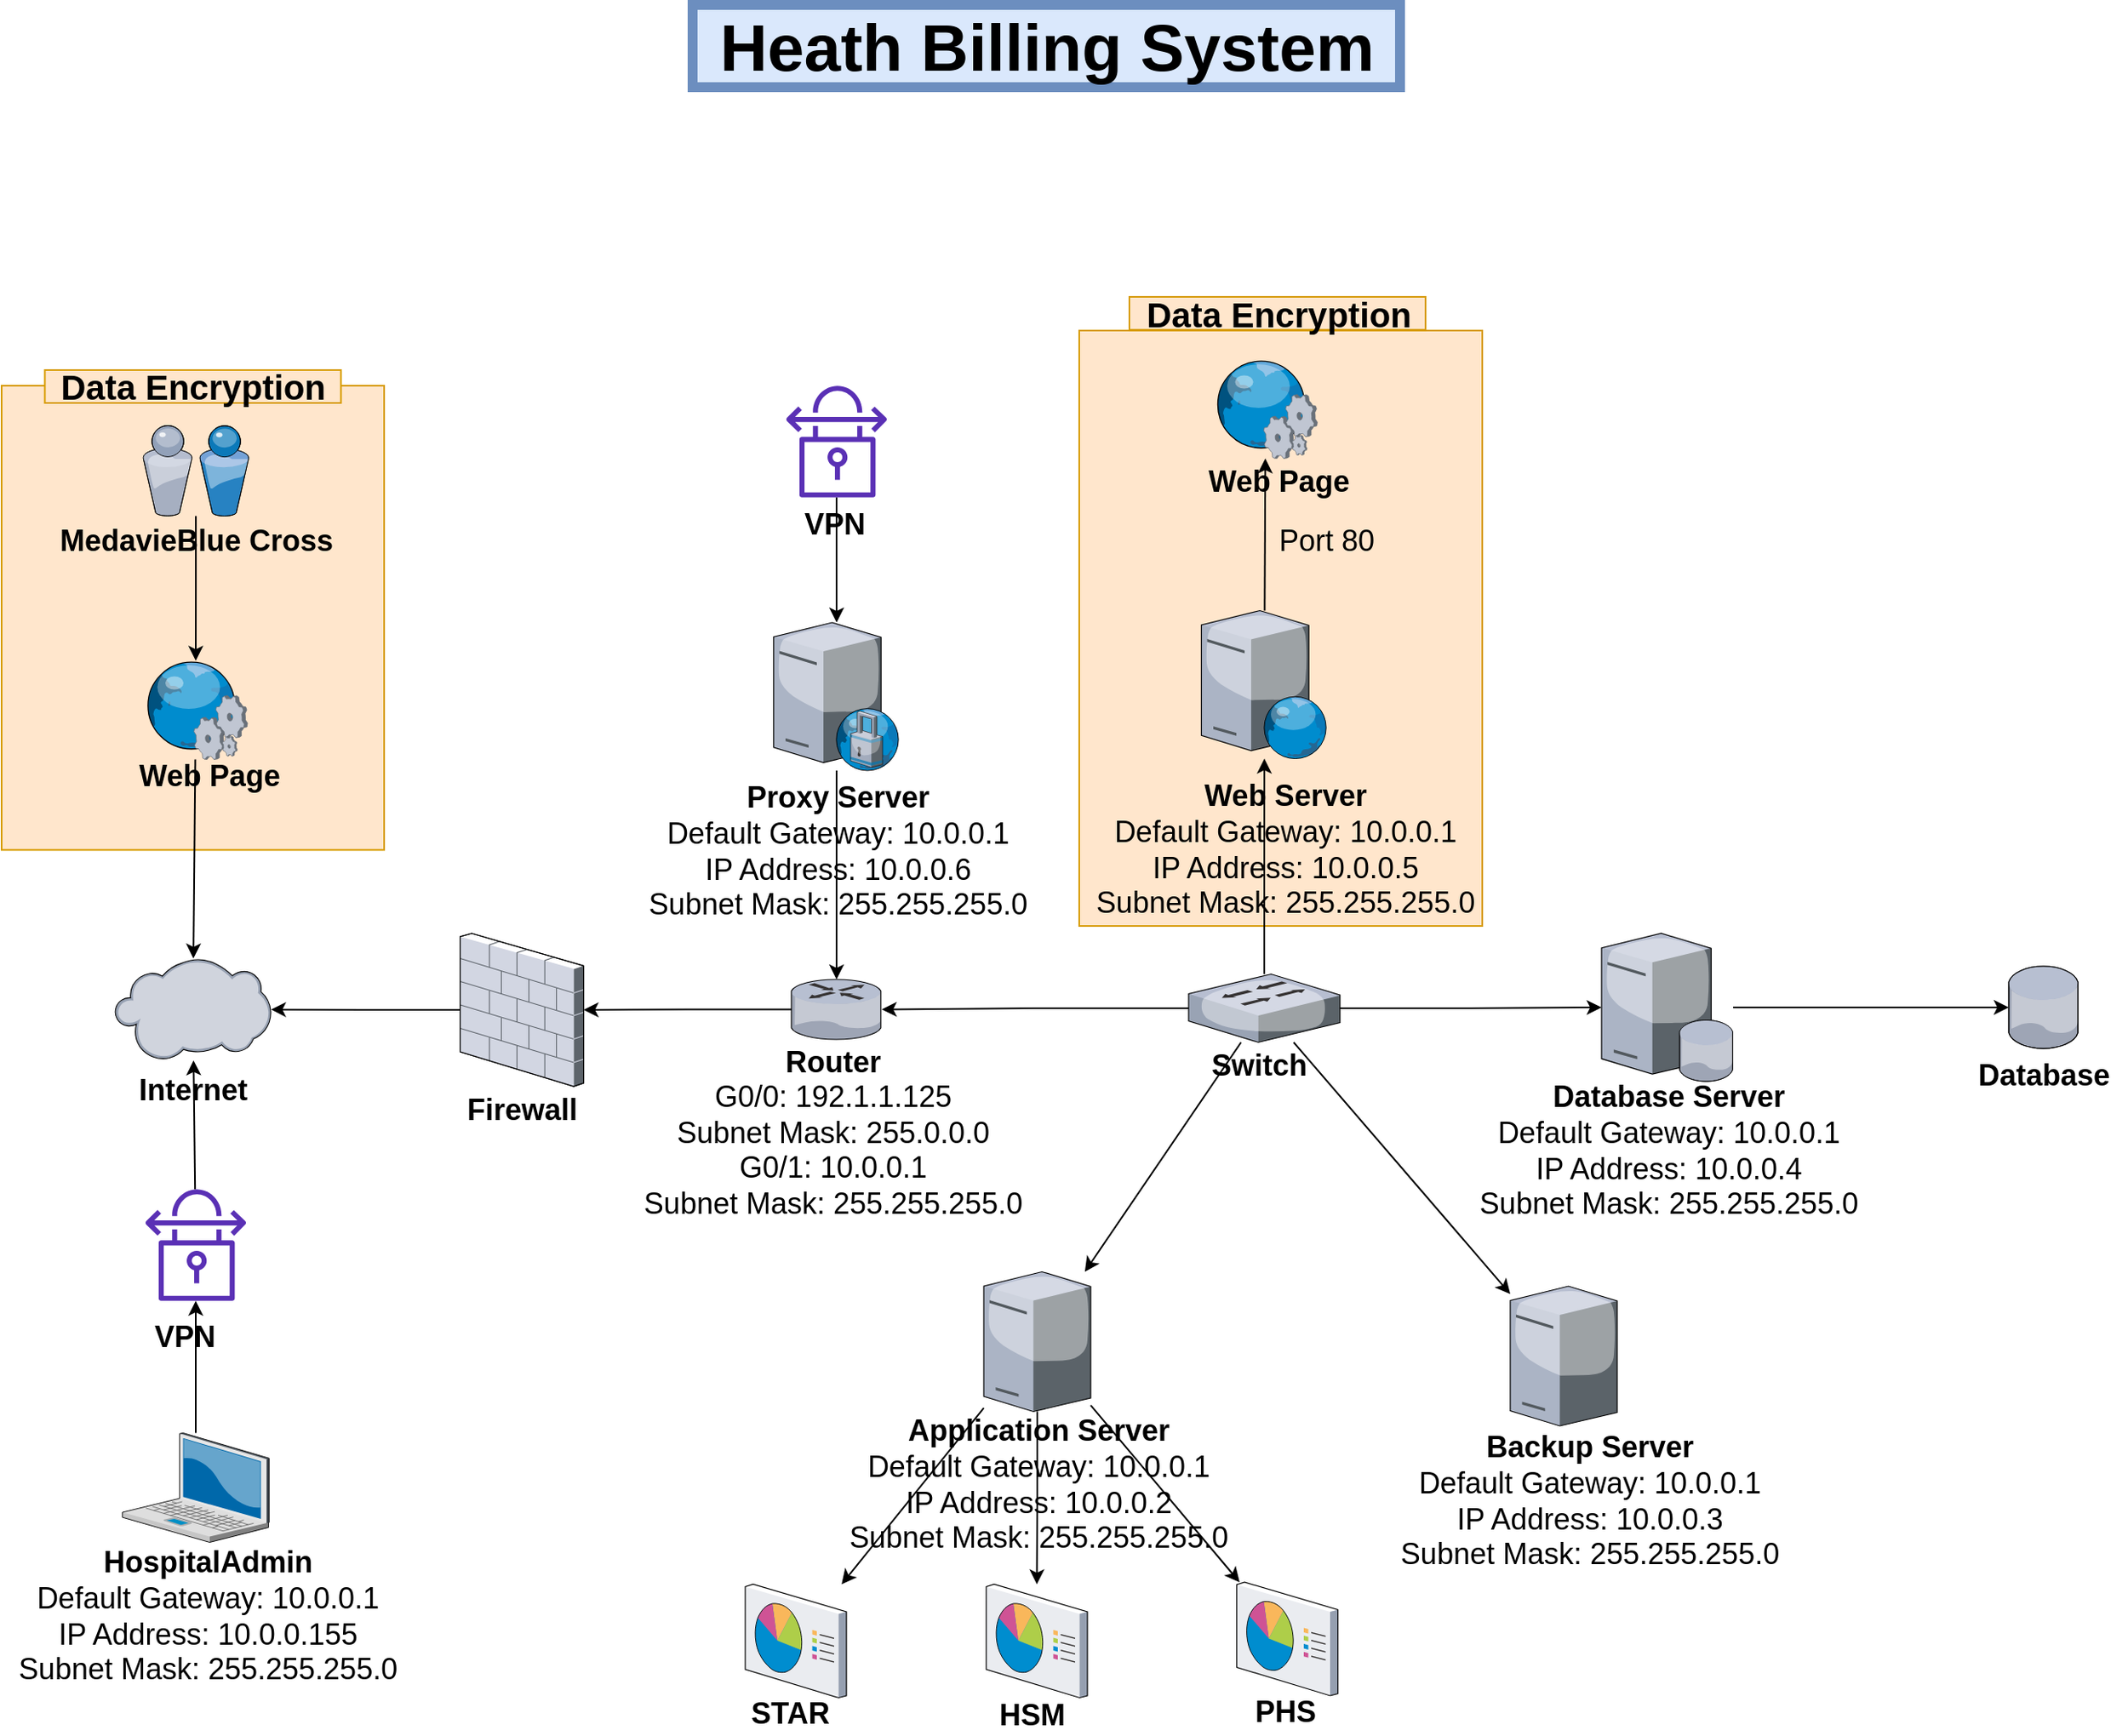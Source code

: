 <mxfile version="13.7.7" type="onedrive"><diagram name="Page-1" id="822b0af5-4adb-64df-f703-e8dfc1f81529"><mxGraphModel dx="2522" dy="1641" grid="1" gridSize="10" guides="1" tooltips="1" connect="1" arrows="1" fold="1" page="1" pageScale="1" pageWidth="1100" pageHeight="850" background="#ffffff" math="0" shadow="0"><root><mxCell id="0"/><mxCell id="1" parent="0"/><mxCell id="ukpskXs1XWYnu6EmL7fr-46" value="" style="whiteSpace=wrap;html=1;fillColor=#ffe6cc;strokeColor=#d79b00;" parent="1" vertex="1"><mxGeometry x="525.01" y="108" width="244.99" height="362" as="geometry"/></mxCell><mxCell id="ukpskXs1XWYnu6EmL7fr-17" style="edgeStyle=orthogonalEdgeStyle;rounded=0;orthogonalLoop=1;jettySize=auto;html=1;" parent="1" source="ukpskXs1XWYnu6EmL7fr-2" target="ukpskXs1XWYnu6EmL7fr-16" edge="1"><mxGeometry relative="1" as="geometry"/></mxCell><mxCell id="ukpskXs1XWYnu6EmL7fr-2" value="" style="verticalLabelPosition=bottom;aspect=fixed;html=1;verticalAlign=top;strokeColor=none;align=center;outlineConnect=0;shape=mxgraph.citrix.router;" parent="1" vertex="1"><mxGeometry x="350" y="502.5" width="55" height="36.5" as="geometry"/></mxCell><mxCell id="ukpskXs1XWYnu6EmL7fr-4" style="edgeStyle=orthogonalEdgeStyle;rounded=0;orthogonalLoop=1;jettySize=auto;html=1;" parent="1" source="ukpskXs1XWYnu6EmL7fr-3" target="ukpskXs1XWYnu6EmL7fr-2" edge="1"><mxGeometry relative="1" as="geometry"/></mxCell><mxCell id="ukpskXs1XWYnu6EmL7fr-9" style="edgeStyle=orthogonalEdgeStyle;rounded=0;orthogonalLoop=1;jettySize=auto;html=1;" parent="1" source="ukpskXs1XWYnu6EmL7fr-3" target="ukpskXs1XWYnu6EmL7fr-1" edge="1"><mxGeometry relative="1" as="geometry"/></mxCell><mxCell id="ukpskXs1XWYnu6EmL7fr-10" style="edgeStyle=orthogonalEdgeStyle;rounded=0;orthogonalLoop=1;jettySize=auto;html=1;" parent="1" source="ukpskXs1XWYnu6EmL7fr-3" target="ukpskXs1XWYnu6EmL7fr-5" edge="1"><mxGeometry relative="1" as="geometry"/></mxCell><mxCell id="ukpskXs1XWYnu6EmL7fr-57" style="edgeStyle=none;rounded=0;orthogonalLoop=1;jettySize=auto;html=1;" parent="1" source="ukpskXs1XWYnu6EmL7fr-3" target="ukpskXs1XWYnu6EmL7fr-49" edge="1"><mxGeometry relative="1" as="geometry"/></mxCell><mxCell id="ukpskXs1XWYnu6EmL7fr-58" style="edgeStyle=none;rounded=0;orthogonalLoop=1;jettySize=auto;html=1;" parent="1" source="ukpskXs1XWYnu6EmL7fr-3" target="ukpskXs1XWYnu6EmL7fr-52" edge="1"><mxGeometry relative="1" as="geometry"/></mxCell><mxCell id="ukpskXs1XWYnu6EmL7fr-3" value="" style="verticalLabelPosition=bottom;aspect=fixed;html=1;verticalAlign=top;strokeColor=none;align=center;outlineConnect=0;shape=mxgraph.citrix.switch;" parent="1" vertex="1"><mxGeometry x="591.5" y="499.25" width="92" height="41.5" as="geometry"/></mxCell><mxCell id="ukpskXs1XWYnu6EmL7fr-8" style="edgeStyle=orthogonalEdgeStyle;rounded=0;orthogonalLoop=1;jettySize=auto;html=1;" parent="1" source="ukpskXs1XWYnu6EmL7fr-5" target="ukpskXs1XWYnu6EmL7fr-6" edge="1"><mxGeometry relative="1" as="geometry"/></mxCell><mxCell id="ukpskXs1XWYnu6EmL7fr-5" value="" style="verticalLabelPosition=bottom;aspect=fixed;html=1;verticalAlign=top;strokeColor=none;align=center;outlineConnect=0;shape=mxgraph.citrix.database_server;" parent="1" vertex="1"><mxGeometry x="842.51" y="474.5" width="80" height="90" as="geometry"/></mxCell><mxCell id="ukpskXs1XWYnu6EmL7fr-6" value="" style="verticalLabelPosition=bottom;aspect=fixed;html=1;verticalAlign=top;strokeColor=none;align=center;outlineConnect=0;shape=mxgraph.citrix.database;" parent="1" vertex="1"><mxGeometry x="1090" y="494.5" width="42.5" height="50" as="geometry"/></mxCell><mxCell id="bKu3F5HBlChMHJOZcxzq-34" style="edgeStyle=none;rounded=0;orthogonalLoop=1;jettySize=auto;html=1;fontSize=18;" edge="1" parent="1" source="ukpskXs1XWYnu6EmL7fr-1" target="ukpskXs1XWYnu6EmL7fr-11"><mxGeometry relative="1" as="geometry"/></mxCell><object label="" id="ukpskXs1XWYnu6EmL7fr-1"><mxCell style="verticalLabelPosition=bottom;aspect=fixed;html=1;verticalAlign=top;strokeColor=none;align=center;outlineConnect=0;shape=mxgraph.citrix.web_server;" parent="1" vertex="1"><mxGeometry x="599.26" y="278.25" width="76.5" height="90" as="geometry"/></mxCell></object><mxCell id="ukpskXs1XWYnu6EmL7fr-11" value="" style="verticalLabelPosition=bottom;aspect=fixed;html=1;verticalAlign=top;strokeColor=none;align=center;outlineConnect=0;shape=mxgraph.citrix.web_service;" parent="1" vertex="1"><mxGeometry x="606.76" y="125.75" width="63" height="60" as="geometry"/></mxCell><mxCell id="ukpskXs1XWYnu6EmL7fr-22" style="edgeStyle=orthogonalEdgeStyle;rounded=0;orthogonalLoop=1;jettySize=auto;html=1;" parent="1" source="ukpskXs1XWYnu6EmL7fr-16" target="ukpskXs1XWYnu6EmL7fr-21" edge="1"><mxGeometry relative="1" as="geometry"/></mxCell><mxCell id="ukpskXs1XWYnu6EmL7fr-16" value="" style="verticalLabelPosition=bottom;aspect=fixed;html=1;verticalAlign=top;strokeColor=none;align=center;outlineConnect=0;shape=mxgraph.citrix.firewall;" parent="1" vertex="1"><mxGeometry x="148.75" y="474.5" width="75" height="93" as="geometry"/></mxCell><mxCell id="ukpskXs1XWYnu6EmL7fr-21" value="" style="verticalLabelPosition=bottom;aspect=fixed;html=1;verticalAlign=top;strokeColor=none;align=center;outlineConnect=0;shape=mxgraph.citrix.cloud;" parent="1" vertex="1"><mxGeometry x="-61.25" y="489.75" width="95" height="62" as="geometry"/></mxCell><mxCell id="ukpskXs1XWYnu6EmL7fr-26" style="edgeStyle=orthogonalEdgeStyle;rounded=0;orthogonalLoop=1;jettySize=auto;html=1;" parent="1" source="ukpskXs1XWYnu6EmL7fr-23" target="ukpskXs1XWYnu6EmL7fr-25" edge="1"><mxGeometry relative="1" as="geometry"/></mxCell><mxCell id="ukpskXs1XWYnu6EmL7fr-23" value="" style="outlineConnect=0;fontColor=#232F3E;gradientColor=none;fillColor=#5A30B5;strokeColor=none;dashed=0;verticalLabelPosition=bottom;verticalAlign=top;align=center;html=1;fontSize=12;fontStyle=0;aspect=fixed;pointerEvents=1;shape=mxgraph.aws4.vpn_connection;" parent="1" vertex="1"><mxGeometry x="346.99" y="141.5" width="61.03" height="68" as="geometry"/></mxCell><mxCell id="ukpskXs1XWYnu6EmL7fr-27" style="edgeStyle=orthogonalEdgeStyle;rounded=0;orthogonalLoop=1;jettySize=auto;html=1;" parent="1" source="ukpskXs1XWYnu6EmL7fr-25" target="ukpskXs1XWYnu6EmL7fr-2" edge="1"><mxGeometry relative="1" as="geometry"/></mxCell><mxCell id="ukpskXs1XWYnu6EmL7fr-25" value="" style="verticalLabelPosition=bottom;aspect=fixed;html=1;verticalAlign=top;strokeColor=none;align=center;outlineConnect=0;shape=mxgraph.citrix.proxy_server;" parent="1" vertex="1"><mxGeometry x="339.25" y="285.5" width="76.5" height="90" as="geometry"/></mxCell><mxCell id="ukpskXs1XWYnu6EmL7fr-32" value="&lt;div&gt;&lt;font style=&quot;font-size: 18px&quot;&gt;&lt;b&gt;&lt;span lang=&quot;EN-US&quot;&gt;HospitalAdmin&lt;/span&gt;&lt;/b&gt;&lt;/font&gt;&lt;br&gt;&lt;div&gt;&lt;font style=&quot;font-size: 18px&quot;&gt;Default Gateway: 10.0.0.1&lt;br&gt;IP Address: 10.0.0.155&lt;br&gt;Subnet Mask: 255.255.255.0&lt;b&gt;&lt;br&gt;&lt;/b&gt;&lt;/font&gt;&lt;/div&gt;&lt;font style=&quot;font-size: 18px&quot;&gt;&lt;b&gt;&lt;span lang=&quot;EN-US&quot;&gt; &lt;/span&gt;&lt;/b&gt;&lt;/font&gt;&lt;/div&gt;" style="text;html=1;resizable=0;autosize=1;align=center;verticalAlign=middle;points=[];fillColor=none;strokeColor=none;rounded=0;" parent="1" vertex="1"><mxGeometry x="-130" y="855.25" width="250" height="70" as="geometry"/></mxCell><mxCell id="ukpskXs1XWYnu6EmL7fr-35" value="&lt;font style=&quot;font-size: 18px&quot;&gt;&lt;b&gt;VPN&lt;/b&gt;&lt;/font&gt;" style="text;html=1;resizable=0;autosize=1;align=center;verticalAlign=middle;points=[];fillColor=none;strokeColor=none;rounded=0;" parent="1" vertex="1"><mxGeometry x="350.99" y="215.5" width="50" height="20" as="geometry"/></mxCell><mxCell id="ukpskXs1XWYnu6EmL7fr-36" value="&lt;font style=&quot;font-size: 18px&quot;&gt;&lt;b&gt;Web Page&lt;/b&gt;&lt;/font&gt;" style="text;html=1;resizable=0;autosize=1;align=center;verticalAlign=middle;points=[];fillColor=none;strokeColor=none;rounded=0;" parent="1" vertex="1"><mxGeometry x="595.5" y="189.5" width="100" height="20" as="geometry"/></mxCell><mxCell id="ukpskXs1XWYnu6EmL7fr-37" value="&lt;div&gt;&lt;font style=&quot;font-size: 18px&quot;&gt;&lt;b&gt;Web Server&lt;/b&gt;&lt;/font&gt;&lt;/div&gt;&lt;div&gt;&lt;font style=&quot;font-size: 18px&quot;&gt;Default Gateway: 10.0.0.1&lt;br&gt;IP Address: 10.0.0.5&lt;br&gt;Subnet Mask: 255.255.255.0&lt;b&gt;&lt;br&gt;&lt;/b&gt;&lt;/font&gt;&lt;/div&gt;" style="text;html=1;resizable=0;autosize=1;align=center;verticalAlign=middle;points=[];fillColor=none;strokeColor=none;rounded=0;" parent="1" vertex="1"><mxGeometry x="524.5" y="388.75" width="250" height="70" as="geometry"/></mxCell><mxCell id="ukpskXs1XWYnu6EmL7fr-38" value="&lt;div&gt;&lt;font style=&quot;font-size: 18px&quot;&gt;&lt;b&gt;Proxy Server&lt;/b&gt;&lt;/font&gt;&lt;/div&gt;&lt;div&gt;&lt;font style=&quot;font-size: 18px&quot;&gt;Default Gateway: 10.0.0.1&lt;br&gt;IP Address: 10.0.0.6&lt;br&gt;Subnet Mask: 255.255.255.0&lt;b&gt;&lt;br&gt;&lt;/b&gt;&lt;/font&gt;&lt;/div&gt;" style="text;html=1;resizable=0;autosize=1;align=center;verticalAlign=middle;points=[];fillColor=none;strokeColor=none;rounded=0;" parent="1" vertex="1"><mxGeometry x="252.5" y="390" width="250" height="70" as="geometry"/></mxCell><mxCell id="ukpskXs1XWYnu6EmL7fr-40" value="&lt;div&gt;&lt;font style=&quot;font-size: 18px&quot;&gt;&lt;b&gt;Database Server&lt;/b&gt;&lt;/font&gt;&lt;/div&gt;&lt;div&gt;&lt;font style=&quot;font-size: 18px&quot;&gt;Default Gateway: 10.0.0.1&lt;br&gt;IP Address: 10.0.0.4&lt;br&gt;Subnet Mask: 255.255.255.0&lt;b&gt;&lt;br&gt;&lt;/b&gt;&lt;/font&gt;&lt;/div&gt;" style="text;html=1;resizable=0;autosize=1;align=center;verticalAlign=middle;points=[];fillColor=none;strokeColor=none;rounded=0;" parent="1" vertex="1"><mxGeometry x="757.51" y="571.75" width="250" height="70" as="geometry"/></mxCell><mxCell id="ukpskXs1XWYnu6EmL7fr-41" value="&lt;font style=&quot;font-size: 18px&quot;&gt;&lt;b&gt;Database&lt;/b&gt;&lt;/font&gt;" style="text;html=1;resizable=0;autosize=1;align=center;verticalAlign=middle;points=[];fillColor=none;strokeColor=none;rounded=0;" parent="1" vertex="1"><mxGeometry x="1061.25" y="550.75" width="100" height="20" as="geometry"/></mxCell><mxCell id="ukpskXs1XWYnu6EmL7fr-42" value="&lt;font style=&quot;font-size: 18px&quot;&gt;&lt;b&gt;Firewall&lt;/b&gt;&lt;/font&gt;" style="text;html=1;resizable=0;autosize=1;align=center;verticalAlign=middle;points=[];fillColor=none;strokeColor=none;rounded=0;" parent="1" vertex="1"><mxGeometry x="146.25" y="571.75" width="80" height="20" as="geometry"/></mxCell><mxCell id="ukpskXs1XWYnu6EmL7fr-43" value="&lt;font style=&quot;font-size: 18px&quot;&gt;&lt;b&gt;Switch&lt;/b&gt;&lt;/font&gt;" style="text;html=1;resizable=0;autosize=1;align=center;verticalAlign=middle;points=[];fillColor=none;strokeColor=none;rounded=0;" parent="1" vertex="1"><mxGeometry x="599" y="544.75" width="70" height="20" as="geometry"/></mxCell><mxCell id="ukpskXs1XWYnu6EmL7fr-44" value="&lt;div&gt;&lt;font style=&quot;font-size: 18px&quot;&gt;&lt;b&gt;Router&lt;/b&gt;&lt;br&gt;&lt;/font&gt;&lt;/div&gt;&lt;div&gt;&lt;font style=&quot;font-size: 18px&quot;&gt;G0/0: 192.1.1.125&lt;br&gt;Subnet Mask: 255.0.0.0&lt;/font&gt;&lt;/div&gt;&lt;div&gt;&lt;font style=&quot;font-size: 18px&quot;&gt;&lt;font style=&quot;font-size: 18px&quot;&gt;G0/1: 10.0.0.1&lt;br&gt;Subnet Mask: 255.255.255.0&lt;/font&gt;&lt;/font&gt;&lt;/div&gt;" style="text;html=1;resizable=0;autosize=1;align=center;verticalAlign=middle;points=[];fillColor=none;strokeColor=none;rounded=0;" parent="1" vertex="1"><mxGeometry x="250" y="550.75" width="250" height="90" as="geometry"/></mxCell><mxCell id="ukpskXs1XWYnu6EmL7fr-45" value="&lt;font style=&quot;font-size: 18px&quot;&gt;&lt;b&gt;Internet&lt;/b&gt;&lt;/font&gt;" style="text;html=1;resizable=0;autosize=1;align=center;verticalAlign=middle;points=[];fillColor=none;strokeColor=none;rounded=0;" parent="1" vertex="1"><mxGeometry x="-53.75" y="560" width="80" height="20" as="geometry"/></mxCell><mxCell id="ukpskXs1XWYnu6EmL7fr-47" value="&lt;font&gt;&lt;b&gt;&lt;span lang=&quot;EN-US&quot;&gt;&lt;/span&gt;&lt;/b&gt;&lt;/font&gt;&lt;font size=&quot;1&quot;&gt;&lt;b&gt;&lt;font&gt;&lt;span lang=&quot;EN-US&quot;&gt;&lt;span style=&quot;font-size: 21px&quot; lang=&quot;EN-US&quot;&gt;Data Encryption&lt;/span&gt;&lt;/span&gt;&lt;/font&gt;&lt;/b&gt;&lt;/font&gt;" style="text;html=1;resizable=0;autosize=1;align=center;verticalAlign=middle;points=[];fillColor=#ffe6cc;strokeColor=#d79b00;rounded=0;" parent="1" vertex="1"><mxGeometry x="555.5" y="87.5" width="180" height="20" as="geometry"/></mxCell><mxCell id="ukpskXs1XWYnu6EmL7fr-48" value="&lt;font style=&quot;font-size: 40px&quot;&gt;&lt;b&gt;&lt;span lang=&quot;EN-US&quot;&gt;Heath Billing System&lt;/span&gt;&lt;/b&gt;&lt;/font&gt;" style="text;html=1;resizable=0;autosize=1;align=center;verticalAlign=middle;points=[];strokeColor=#6c8ebf;rounded=0;fillColor=#dae8fc;perimeterSpacing=1;strokeWidth=6;labelPadding=0;spacing=9;" parent="1" vertex="1"><mxGeometry x="290" y="-90" width="430" height="50" as="geometry"/></mxCell><mxCell id="bKu3F5HBlChMHJOZcxzq-6" style="rounded=0;orthogonalLoop=1;jettySize=auto;html=1;" edge="1" parent="1" source="ukpskXs1XWYnu6EmL7fr-49" target="bKu3F5HBlChMHJOZcxzq-1"><mxGeometry relative="1" as="geometry"/></mxCell><mxCell id="bKu3F5HBlChMHJOZcxzq-7" style="rounded=0;orthogonalLoop=1;jettySize=auto;html=1;" edge="1" parent="1" source="ukpskXs1XWYnu6EmL7fr-49" target="bKu3F5HBlChMHJOZcxzq-3"><mxGeometry relative="1" as="geometry"/></mxCell><mxCell id="bKu3F5HBlChMHJOZcxzq-8" style="edgeStyle=orthogonalEdgeStyle;rounded=0;orthogonalLoop=1;jettySize=auto;html=1;" edge="1" parent="1" source="ukpskXs1XWYnu6EmL7fr-49" target="bKu3F5HBlChMHJOZcxzq-2"><mxGeometry relative="1" as="geometry"/></mxCell><mxCell id="ukpskXs1XWYnu6EmL7fr-49" value="" style="verticalLabelPosition=bottom;aspect=fixed;html=1;verticalAlign=top;strokeColor=none;align=center;outlineConnect=0;shape=mxgraph.citrix.license_server;fillColor=#ffffff;gradientColor=none;" parent="1" vertex="1"><mxGeometry x="467" y="680.25" width="65" height="85" as="geometry"/></mxCell><mxCell id="ukpskXs1XWYnu6EmL7fr-51" value="&lt;div&gt;&lt;font style=&quot;font-size: 18px&quot;&gt;&lt;b&gt;Application Server&lt;/b&gt;&lt;/font&gt;&lt;/div&gt;&lt;div&gt;&lt;font style=&quot;font-size: 18px&quot;&gt;Default Gateway: 10.0.0.1&lt;br&gt;IP Address: 10.0.0.2&lt;br&gt;Subnet Mask: 255.255.255.0&lt;b&gt;&lt;br&gt;&lt;/b&gt;&lt;/font&gt;&lt;/div&gt;" style="text;html=1;resizable=0;autosize=1;align=center;verticalAlign=middle;points=[];fillColor=none;strokeColor=none;rounded=0;" parent="1" vertex="1"><mxGeometry x="374.5" y="775" width="250" height="70" as="geometry"/></mxCell><mxCell id="ukpskXs1XWYnu6EmL7fr-52" value="" style="verticalLabelPosition=bottom;aspect=fixed;html=1;verticalAlign=top;strokeColor=none;align=center;outlineConnect=0;shape=mxgraph.citrix.license_server;fillColor=#ffffff;gradientColor=none;" parent="1" vertex="1"><mxGeometry x="787" y="689" width="65" height="85" as="geometry"/></mxCell><mxCell id="ukpskXs1XWYnu6EmL7fr-53" value="&lt;div&gt;&lt;font style=&quot;font-size: 18px&quot;&gt;&lt;b&gt;Backup Server&lt;/b&gt;&lt;/font&gt;&lt;/div&gt;&lt;div&gt;&lt;font style=&quot;font-size: 18px&quot;&gt;Default Gateway: 10.0.0.1&lt;br&gt;IP Address: 10.0.0.3&lt;br&gt;Subnet Mask: 255.255.255.0&lt;b&gt;&lt;br&gt;&lt;/b&gt;&lt;/font&gt;&lt;/div&gt;" style="text;html=1;resizable=0;autosize=1;align=center;verticalAlign=middle;points=[];fillColor=none;strokeColor=none;rounded=0;" parent="1" vertex="1"><mxGeometry x="710" y="785.25" width="250" height="70" as="geometry"/></mxCell><mxCell id="bKu3F5HBlChMHJOZcxzq-1" value="" style="verticalLabelPosition=bottom;aspect=fixed;html=1;verticalAlign=top;strokeColor=none;align=center;outlineConnect=0;shape=mxgraph.citrix.reporting;" vertex="1" parent="1"><mxGeometry x="322.01" y="870.25" width="61.5" height="69" as="geometry"/></mxCell><mxCell id="bKu3F5HBlChMHJOZcxzq-2" value="" style="verticalLabelPosition=bottom;aspect=fixed;html=1;verticalAlign=top;strokeColor=none;align=center;outlineConnect=0;shape=mxgraph.citrix.reporting;" vertex="1" parent="1"><mxGeometry x="468.5" y="870.25" width="61.5" height="69" as="geometry"/></mxCell><mxCell id="bKu3F5HBlChMHJOZcxzq-3" value="" style="verticalLabelPosition=bottom;aspect=fixed;html=1;verticalAlign=top;strokeColor=none;align=center;outlineConnect=0;shape=mxgraph.citrix.reporting;" vertex="1" parent="1"><mxGeometry x="620.75" y="869" width="61.5" height="69" as="geometry"/></mxCell><mxCell id="bKu3F5HBlChMHJOZcxzq-9" value="&lt;font style=&quot;font-size: 18px&quot;&gt;&lt;b&gt;STAR&lt;/b&gt;&lt;/font&gt;" style="text;html=1;resizable=0;autosize=1;align=center;verticalAlign=middle;points=[];fillColor=none;strokeColor=none;rounded=0;" vertex="1" parent="1"><mxGeometry x="318.51" y="939.25" width="60" height="20" as="geometry"/></mxCell><mxCell id="bKu3F5HBlChMHJOZcxzq-10" value="&lt;font style=&quot;font-size: 18px&quot;&gt;&lt;b&gt;PHS&lt;/b&gt;&lt;/font&gt;" style="text;html=1;resizable=0;autosize=1;align=center;verticalAlign=middle;points=[];fillColor=none;strokeColor=none;rounded=0;" vertex="1" parent="1"><mxGeometry x="624.5" y="938" width="50" height="20" as="geometry"/></mxCell><mxCell id="bKu3F5HBlChMHJOZcxzq-11" value="&lt;font style=&quot;font-size: 18px&quot;&gt;&lt;b&gt;HSM&lt;/b&gt;&lt;/font&gt;" style="text;html=1;resizable=0;autosize=1;align=center;verticalAlign=middle;points=[];fillColor=none;strokeColor=none;rounded=0;" vertex="1" parent="1"><mxGeometry x="466.01" y="940.25" width="60" height="20" as="geometry"/></mxCell><mxCell id="bKu3F5HBlChMHJOZcxzq-12" value="" style="whiteSpace=wrap;html=1;fillColor=#ffe6cc;strokeColor=#d79b00;" vertex="1" parent="1"><mxGeometry x="-130" y="141.5" width="232.5" height="282.25" as="geometry"/></mxCell><mxCell id="bKu3F5HBlChMHJOZcxzq-23" style="edgeStyle=none;rounded=0;orthogonalLoop=1;jettySize=auto;html=1;" edge="1" parent="1" source="bKu3F5HBlChMHJOZcxzq-15" target="ukpskXs1XWYnu6EmL7fr-21"><mxGeometry relative="1" as="geometry"/></mxCell><mxCell id="bKu3F5HBlChMHJOZcxzq-15" value="" style="verticalLabelPosition=bottom;aspect=fixed;html=1;verticalAlign=top;strokeColor=none;align=center;outlineConnect=0;shape=mxgraph.citrix.web_service;" vertex="1" parent="1"><mxGeometry x="-43.5" y="308.75" width="63" height="60" as="geometry"/></mxCell><mxCell id="bKu3F5HBlChMHJOZcxzq-16" style="edgeStyle=orthogonalEdgeStyle;rounded=0;orthogonalLoop=1;jettySize=auto;html=1;" edge="1" parent="1" source="bKu3F5HBlChMHJOZcxzq-17" target="bKu3F5HBlChMHJOZcxzq-15"><mxGeometry relative="1" as="geometry"/></mxCell><mxCell id="bKu3F5HBlChMHJOZcxzq-17" value="" style="verticalLabelPosition=bottom;aspect=fixed;html=1;verticalAlign=top;strokeColor=none;align=center;outlineConnect=0;shape=mxgraph.citrix.users;" vertex="1" parent="1"><mxGeometry x="-44.25" y="165.75" width="64.5" height="55" as="geometry"/></mxCell><mxCell id="bKu3F5HBlChMHJOZcxzq-18" value="&lt;font style=&quot;font-size: 18px&quot;&gt;&lt;b&gt;&lt;span lang=&quot;EN-US&quot;&gt;MedavieBlue Cross &lt;/span&gt;&lt;/b&gt;&lt;/font&gt;" style="text;html=1;resizable=0;autosize=1;align=center;verticalAlign=middle;points=[];fillColor=none;strokeColor=none;rounded=0;" vertex="1" parent="1"><mxGeometry x="-102" y="225.75" width="180" height="20" as="geometry"/></mxCell><mxCell id="bKu3F5HBlChMHJOZcxzq-19" value="&lt;font style=&quot;font-size: 18px&quot;&gt;&lt;b&gt;Web Page&lt;/b&gt;&lt;/font&gt;" style="text;html=1;resizable=0;autosize=1;align=center;verticalAlign=middle;points=[];fillColor=none;strokeColor=none;rounded=0;" vertex="1" parent="1"><mxGeometry x="-53.75" y="368.75" width="100" height="20" as="geometry"/></mxCell><mxCell id="bKu3F5HBlChMHJOZcxzq-21" value="&lt;font&gt;&lt;b&gt;&lt;span lang=&quot;EN-US&quot;&gt;&lt;/span&gt;&lt;/b&gt;&lt;/font&gt;&lt;font size=&quot;1&quot;&gt;&lt;b&gt;&lt;font&gt;&lt;span lang=&quot;EN-US&quot;&gt;&lt;span style=&quot;font-size: 21px&quot; lang=&quot;EN-US&quot;&gt;Data Encryption&lt;/span&gt;&lt;/span&gt;&lt;/font&gt;&lt;/b&gt;&lt;/font&gt;" style="text;html=1;resizable=0;autosize=1;align=center;verticalAlign=middle;points=[];fillColor=#ffe6cc;strokeColor=#d79b00;rounded=0;" vertex="1" parent="1"><mxGeometry x="-103.75" y="132" width="180" height="20" as="geometry"/></mxCell><mxCell id="bKu3F5HBlChMHJOZcxzq-22" style="edgeStyle=none;rounded=0;orthogonalLoop=1;jettySize=auto;html=1;exitX=0.5;exitY=1;exitDx=0;exitDy=0;" edge="1" parent="1" source="bKu3F5HBlChMHJOZcxzq-12" target="bKu3F5HBlChMHJOZcxzq-12"><mxGeometry relative="1" as="geometry"/></mxCell><mxCell id="bKu3F5HBlChMHJOZcxzq-28" style="edgeStyle=none;rounded=0;orthogonalLoop=1;jettySize=auto;html=1;" edge="1" parent="1" source="bKu3F5HBlChMHJOZcxzq-24" target="ukpskXs1XWYnu6EmL7fr-21"><mxGeometry relative="1" as="geometry"/></mxCell><mxCell id="bKu3F5HBlChMHJOZcxzq-24" value="" style="outlineConnect=0;fontColor=#232F3E;gradientColor=none;fillColor=#5A30B5;strokeColor=none;dashed=0;verticalLabelPosition=bottom;verticalAlign=top;align=center;html=1;fontSize=12;fontStyle=0;aspect=fixed;pointerEvents=1;shape=mxgraph.aws4.vpn_connection;" vertex="1" parent="1"><mxGeometry x="-42.51" y="630" width="61.03" height="68" as="geometry"/></mxCell><mxCell id="bKu3F5HBlChMHJOZcxzq-25" style="edgeStyle=orthogonalEdgeStyle;rounded=0;orthogonalLoop=1;jettySize=auto;html=1;" edge="1" parent="1" source="bKu3F5HBlChMHJOZcxzq-26" target="bKu3F5HBlChMHJOZcxzq-24"><mxGeometry relative="1" as="geometry"/></mxCell><mxCell id="bKu3F5HBlChMHJOZcxzq-26" value="" style="verticalLabelPosition=bottom;aspect=fixed;html=1;verticalAlign=top;strokeColor=none;align=center;outlineConnect=0;shape=mxgraph.citrix.laptop_2;" vertex="1" parent="1"><mxGeometry x="-56.59" y="778.25" width="89.18" height="66.5" as="geometry"/></mxCell><mxCell id="bKu3F5HBlChMHJOZcxzq-27" value="&lt;font style=&quot;font-size: 18px&quot;&gt;&lt;b&gt;VPN&lt;/b&gt;&lt;/font&gt;" style="text;html=1;resizable=0;autosize=1;align=center;verticalAlign=middle;points=[];fillColor=none;strokeColor=none;rounded=0;" vertex="1" parent="1"><mxGeometry x="-44.25" y="710" width="50" height="20" as="geometry"/></mxCell><mxCell id="bKu3F5HBlChMHJOZcxzq-31" value="Port 80" style="text;html=1;resizable=0;autosize=1;align=center;verticalAlign=middle;points=[];fillColor=none;strokeColor=none;rounded=0;fontSize=18;fontStyle=0" vertex="1" parent="1"><mxGeometry x="640" y="220.75" width="70" height="30" as="geometry"/></mxCell></root></mxGraphModel></diagram></mxfile>